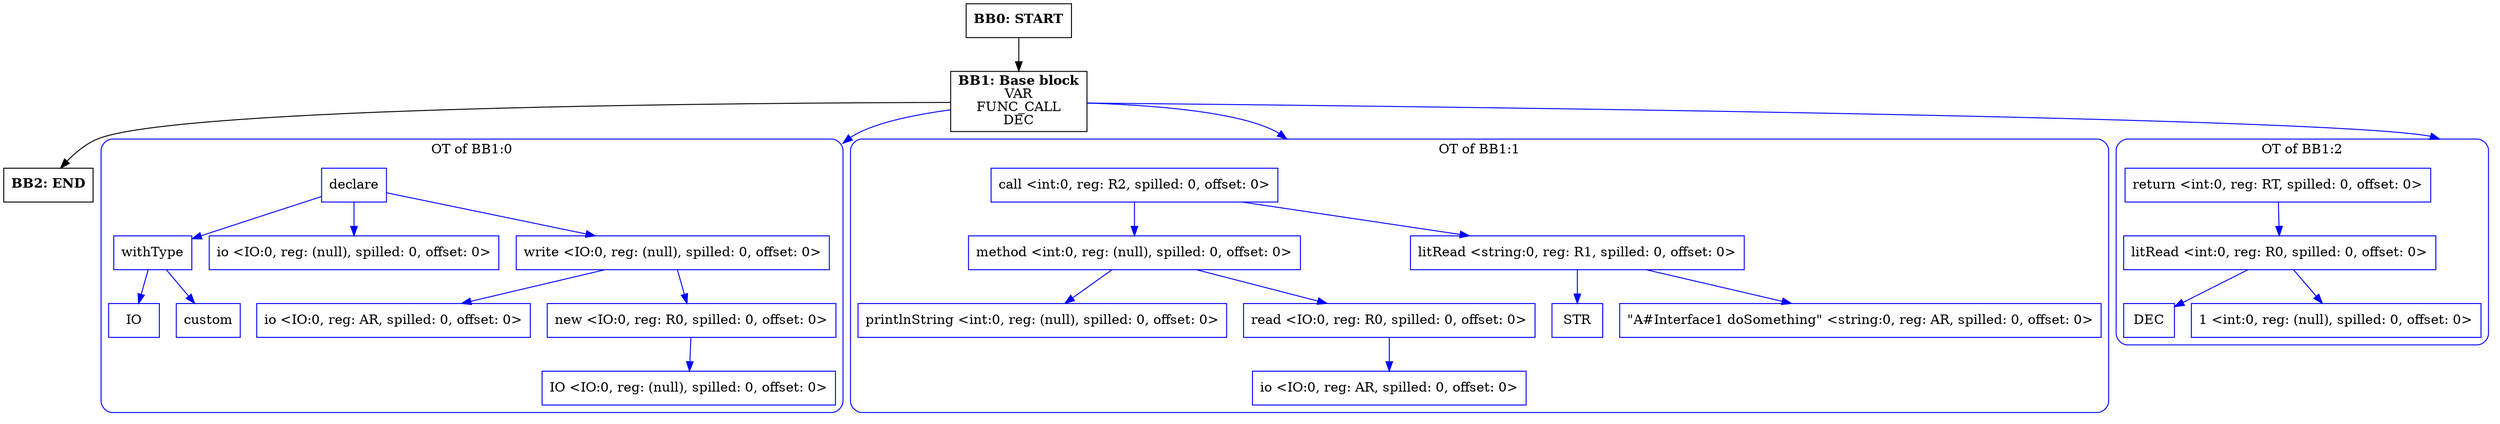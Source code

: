 digraph CFG {
    compound=true;
    graph [splines=true];
    node [shape=rectangle];

    BB2 [label=<<B>BB2: END</B><BR ALIGN="CENTER"/>>];
    BB1 [label=<<B>BB1: Base block</B><BR ALIGN="CENTER"/>VAR<BR ALIGN="CENTER"/>FUNC_CALL<BR ALIGN="CENTER"/>DEC<BR ALIGN="CENTER"/>>];
    subgraph cluster_instruction0 {
        label = "OT of BB1:0";
        style=rounded;
        color=blue;
        entry0 [shape=point, style=invis];
        node0 [label="declare", color=blue];
        node1 [label="withType", color=blue];
        node2 [label="IO", color=blue];
        node1 -> node2[color=blue];
        node3 [label="custom", color=blue];
        node1 -> node3[color=blue];
        node0 -> node1[color=blue];
        node4 [label="io <IO:0, reg: (null), spilled: 0, offset: 0>", color=blue];
        node0 -> node4[color=blue];
        node5 [label="write <IO:0, reg: (null), spilled: 0, offset: 0>", color=blue];
        node6 [label="io <IO:0, reg: AR, spilled: 0, offset: 0>", color=blue];
        node5 -> node6[color=blue];
        node7 [label="new <IO:0, reg: R0, spilled: 0, offset: 0>", color=blue];
        node8 [label="IO <IO:0, reg: (null), spilled: 0, offset: 0>", color=blue];
        node7 -> node8[color=blue];
        node5 -> node7[color=blue];
        node0 -> node5[color=blue];
    }
    BB1 -> entry0 [lhead=cluster_instruction0, color=blue];
    subgraph cluster_instruction1 {
        label = "OT of BB1:1";
        style=rounded;
        color=blue;
        entry1 [shape=point, style=invis];
        node9 [label="call <int:0, reg: R2, spilled: 0, offset: 0>", color=blue];
        node10 [label="method <int:0, reg: (null), spilled: 0, offset: 0>", color=blue];
        node11 [label="printlnString <int:0, reg: (null), spilled: 0, offset: 0>", color=blue];
        node10 -> node11[color=blue];
        node12 [label="read <IO:0, reg: R0, spilled: 0, offset: 0>", color=blue];
        node13 [label="io <IO:0, reg: AR, spilled: 0, offset: 0>", color=blue];
        node12 -> node13[color=blue];
        node10 -> node12[color=blue];
        node9 -> node10[color=blue];
        node14 [label="litRead <string:0, reg: R1, spilled: 0, offset: 0>", color=blue];
        node15 [label="STR", color=blue];
        node14 -> node15[color=blue];
        node16 [label="\"A#Interface1 doSomething\" <string:0, reg: AR, spilled: 0, offset: 0>", color=blue];
        node14 -> node16[color=blue];
        node9 -> node14[color=blue];
    }
    BB1 -> entry1 [lhead=cluster_instruction1, color=blue];
    subgraph cluster_instruction2 {
        label = "OT of BB1:2";
        style=rounded;
        color=blue;
        entry2 [shape=point, style=invis];
        node17 [label="return <int:0, reg: RT, spilled: 0, offset: 0>", color=blue];
        node18 [label="litRead <int:0, reg: R0, spilled: 0, offset: 0>", color=blue];
        node19 [label="DEC", color=blue];
        node18 -> node19[color=blue];
        node20 [label="1 <int:0, reg: (null), spilled: 0, offset: 0>", color=blue];
        node18 -> node20[color=blue];
        node17 -> node18[color=blue];
    }
    BB1 -> entry2 [lhead=cluster_instruction2, color=blue];
    BB0 [label=<<B>BB0: START</B><BR ALIGN="CENTER"/>>];

    BB1 -> BB2;
    BB0 -> BB1;
}
